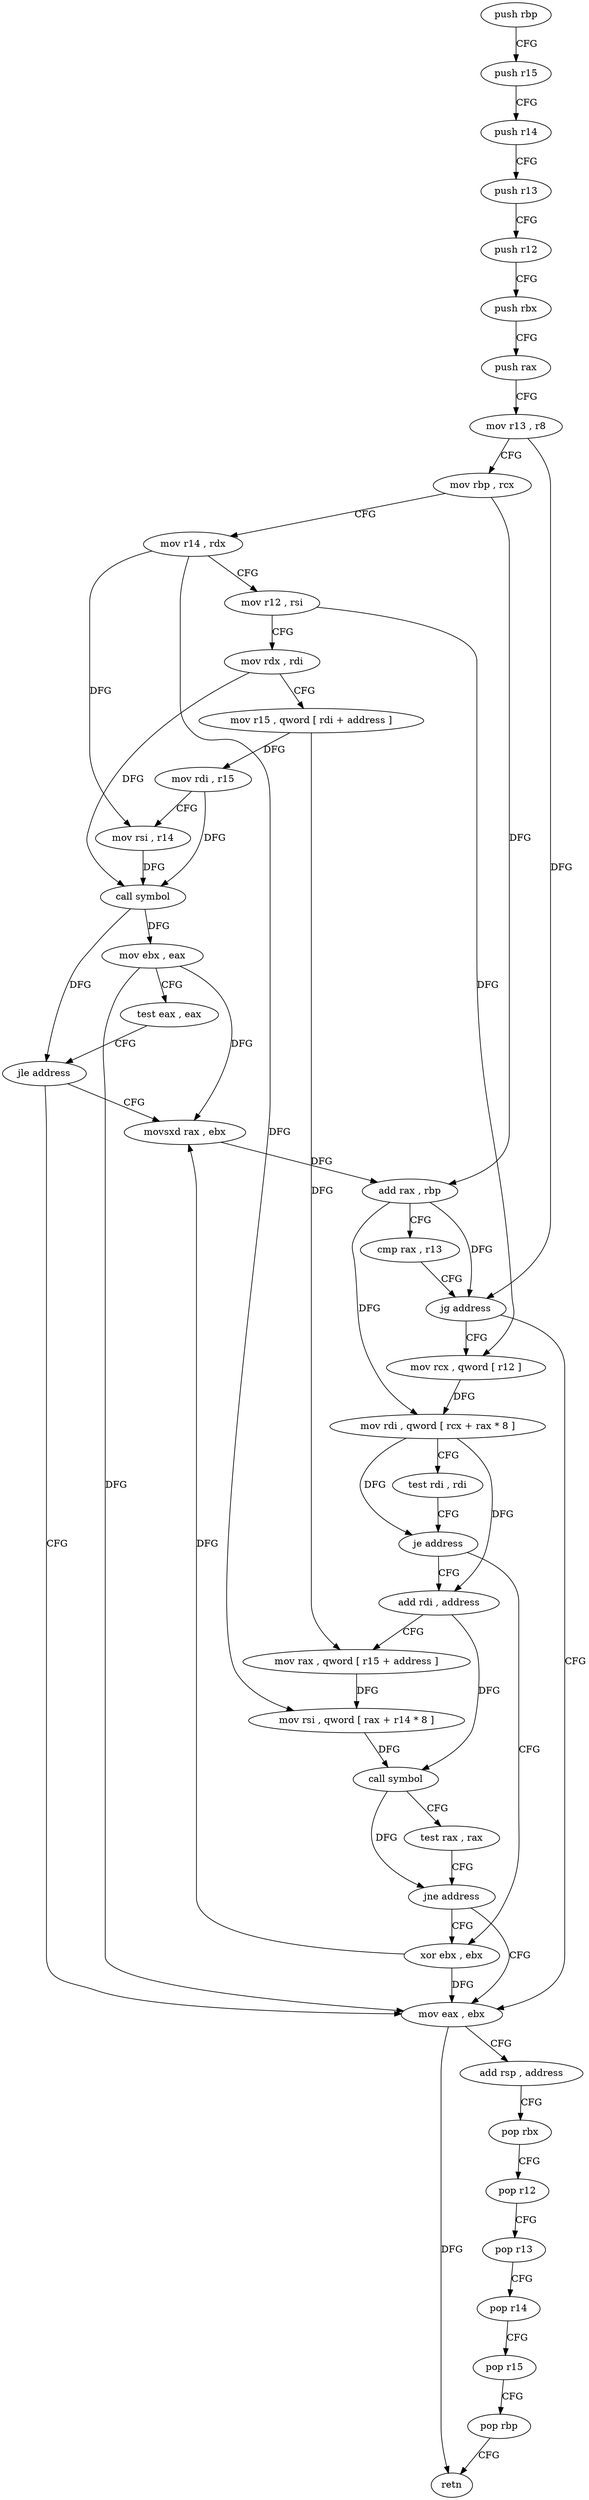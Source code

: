 digraph "func" {
"4263888" [label = "push rbp" ]
"4263889" [label = "push r15" ]
"4263891" [label = "push r14" ]
"4263893" [label = "push r13" ]
"4263895" [label = "push r12" ]
"4263897" [label = "push rbx" ]
"4263898" [label = "push rax" ]
"4263899" [label = "mov r13 , r8" ]
"4263902" [label = "mov rbp , rcx" ]
"4263905" [label = "mov r14 , rdx" ]
"4263908" [label = "mov r12 , rsi" ]
"4263911" [label = "mov rdx , rdi" ]
"4263914" [label = "mov r15 , qword [ rdi + address ]" ]
"4263921" [label = "mov rdi , r15" ]
"4263924" [label = "mov rsi , r14" ]
"4263927" [label = "call symbol" ]
"4263932" [label = "mov ebx , eax" ]
"4263934" [label = "test eax , eax" ]
"4263936" [label = "jle address" ]
"4263986" [label = "mov eax , ebx" ]
"4263938" [label = "movsxd rax , ebx" ]
"4263988" [label = "add rsp , address" ]
"4263992" [label = "pop rbx" ]
"4263993" [label = "pop r12" ]
"4263995" [label = "pop r13" ]
"4263997" [label = "pop r14" ]
"4263999" [label = "pop r15" ]
"4264001" [label = "pop rbp" ]
"4264002" [label = "retn" ]
"4263941" [label = "add rax , rbp" ]
"4263944" [label = "cmp rax , r13" ]
"4263947" [label = "jg address" ]
"4263949" [label = "mov rcx , qword [ r12 ]" ]
"4263953" [label = "mov rdi , qword [ rcx + rax * 8 ]" ]
"4263957" [label = "test rdi , rdi" ]
"4263960" [label = "je address" ]
"4263984" [label = "xor ebx , ebx" ]
"4263962" [label = "add rdi , address" ]
"4263966" [label = "mov rax , qword [ r15 + address ]" ]
"4263970" [label = "mov rsi , qword [ rax + r14 * 8 ]" ]
"4263974" [label = "call symbol" ]
"4263979" [label = "test rax , rax" ]
"4263982" [label = "jne address" ]
"4263888" -> "4263889" [ label = "CFG" ]
"4263889" -> "4263891" [ label = "CFG" ]
"4263891" -> "4263893" [ label = "CFG" ]
"4263893" -> "4263895" [ label = "CFG" ]
"4263895" -> "4263897" [ label = "CFG" ]
"4263897" -> "4263898" [ label = "CFG" ]
"4263898" -> "4263899" [ label = "CFG" ]
"4263899" -> "4263902" [ label = "CFG" ]
"4263899" -> "4263947" [ label = "DFG" ]
"4263902" -> "4263905" [ label = "CFG" ]
"4263902" -> "4263941" [ label = "DFG" ]
"4263905" -> "4263908" [ label = "CFG" ]
"4263905" -> "4263924" [ label = "DFG" ]
"4263905" -> "4263970" [ label = "DFG" ]
"4263908" -> "4263911" [ label = "CFG" ]
"4263908" -> "4263949" [ label = "DFG" ]
"4263911" -> "4263914" [ label = "CFG" ]
"4263911" -> "4263927" [ label = "DFG" ]
"4263914" -> "4263921" [ label = "DFG" ]
"4263914" -> "4263966" [ label = "DFG" ]
"4263921" -> "4263924" [ label = "CFG" ]
"4263921" -> "4263927" [ label = "DFG" ]
"4263924" -> "4263927" [ label = "DFG" ]
"4263927" -> "4263932" [ label = "DFG" ]
"4263927" -> "4263936" [ label = "DFG" ]
"4263932" -> "4263934" [ label = "CFG" ]
"4263932" -> "4263986" [ label = "DFG" ]
"4263932" -> "4263938" [ label = "DFG" ]
"4263934" -> "4263936" [ label = "CFG" ]
"4263936" -> "4263986" [ label = "CFG" ]
"4263936" -> "4263938" [ label = "CFG" ]
"4263986" -> "4263988" [ label = "CFG" ]
"4263986" -> "4264002" [ label = "DFG" ]
"4263938" -> "4263941" [ label = "DFG" ]
"4263988" -> "4263992" [ label = "CFG" ]
"4263992" -> "4263993" [ label = "CFG" ]
"4263993" -> "4263995" [ label = "CFG" ]
"4263995" -> "4263997" [ label = "CFG" ]
"4263997" -> "4263999" [ label = "CFG" ]
"4263999" -> "4264001" [ label = "CFG" ]
"4264001" -> "4264002" [ label = "CFG" ]
"4263941" -> "4263944" [ label = "CFG" ]
"4263941" -> "4263947" [ label = "DFG" ]
"4263941" -> "4263953" [ label = "DFG" ]
"4263944" -> "4263947" [ label = "CFG" ]
"4263947" -> "4263986" [ label = "CFG" ]
"4263947" -> "4263949" [ label = "CFG" ]
"4263949" -> "4263953" [ label = "DFG" ]
"4263953" -> "4263957" [ label = "CFG" ]
"4263953" -> "4263960" [ label = "DFG" ]
"4263953" -> "4263962" [ label = "DFG" ]
"4263957" -> "4263960" [ label = "CFG" ]
"4263960" -> "4263984" [ label = "CFG" ]
"4263960" -> "4263962" [ label = "CFG" ]
"4263984" -> "4263986" [ label = "DFG" ]
"4263984" -> "4263938" [ label = "DFG" ]
"4263962" -> "4263966" [ label = "CFG" ]
"4263962" -> "4263974" [ label = "DFG" ]
"4263966" -> "4263970" [ label = "DFG" ]
"4263970" -> "4263974" [ label = "DFG" ]
"4263974" -> "4263979" [ label = "CFG" ]
"4263974" -> "4263982" [ label = "DFG" ]
"4263979" -> "4263982" [ label = "CFG" ]
"4263982" -> "4263986" [ label = "CFG" ]
"4263982" -> "4263984" [ label = "CFG" ]
}
